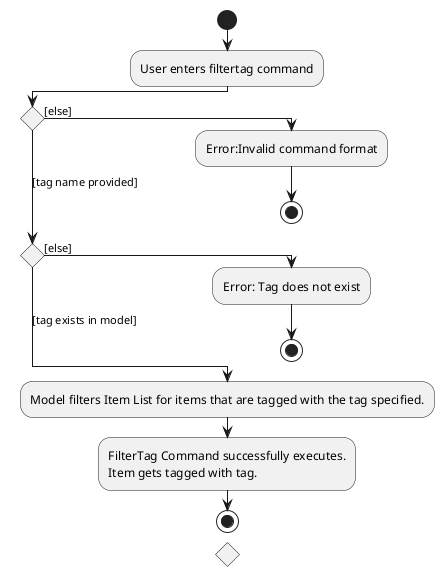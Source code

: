 @startuml
!pragma useVerticalIf on
start
:User enters filtertag command;
if () then ([else])
  :Error:Invalid command format;
  stop
([tag name provided]) elseif () then ([else])
  :Error: Tag does not exist;
  stop
 else ([tag exists in model])
  -Model filters Item List for items that are tagged with the tag specified.
  :FilterTag Command successfully executes.
Item gets tagged with tag.;
stop

@enduml
